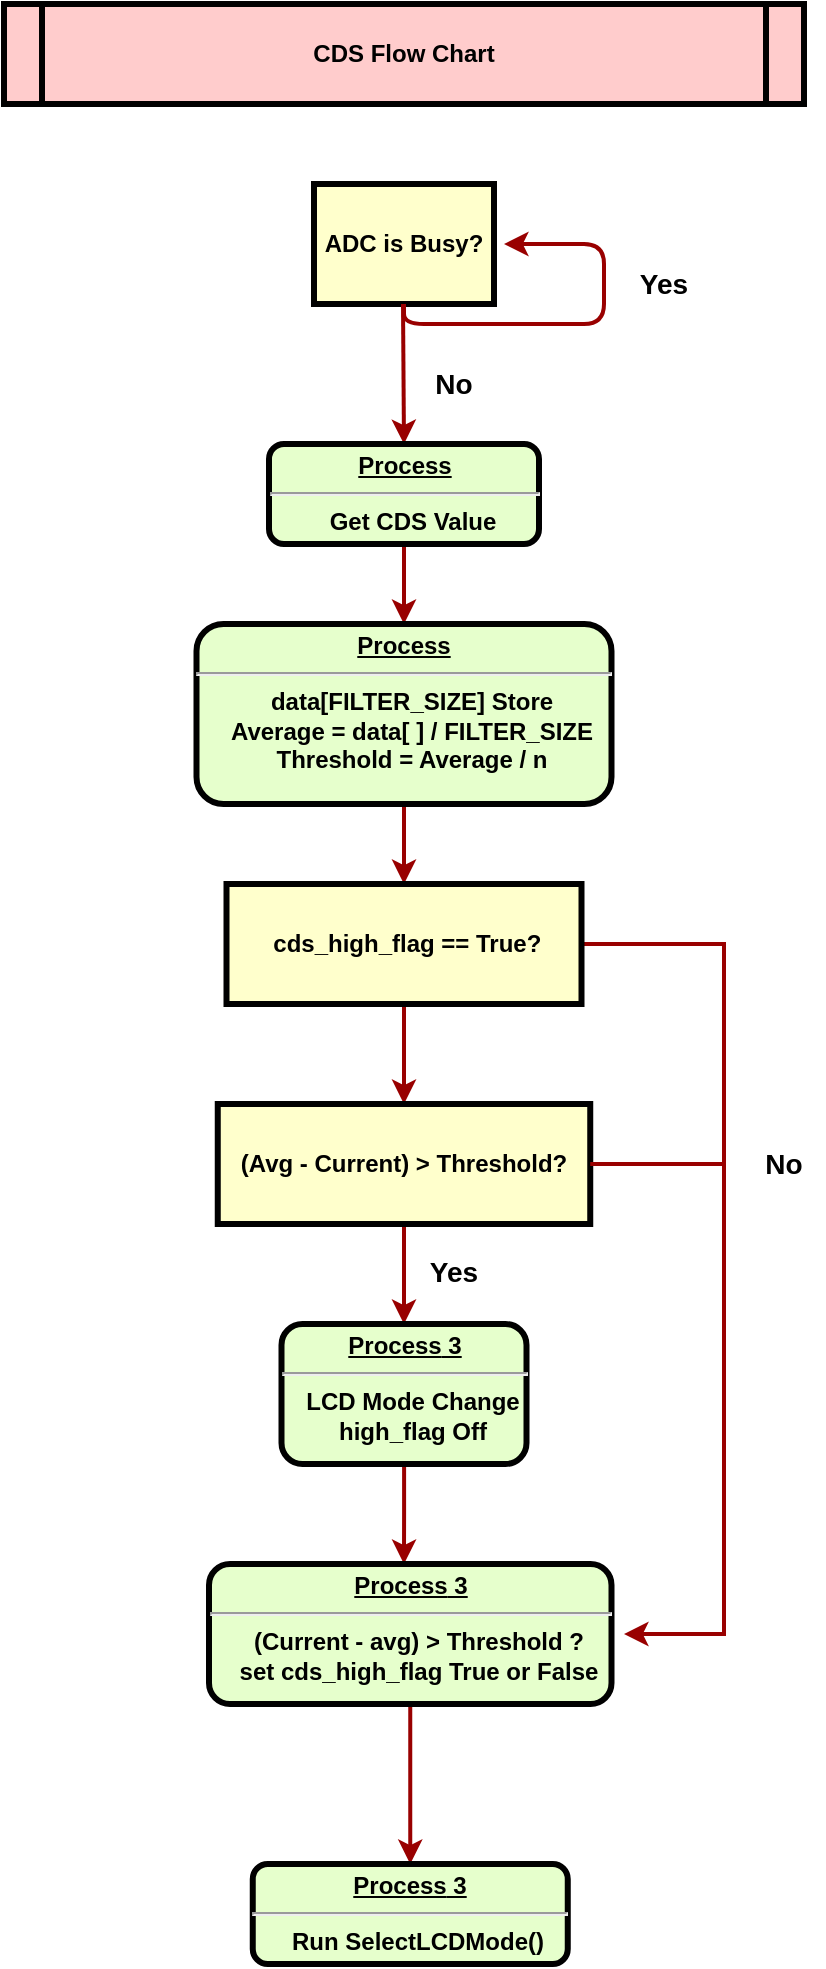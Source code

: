 <mxfile version="13.4.2" type="device"><diagram name="Page-1" id="c7558073-3199-34d8-9f00-42111426c3f3"><mxGraphModel dx="1038" dy="536" grid="1" gridSize="10" guides="1" tooltips="1" connect="1" arrows="1" fold="1" page="1" pageScale="1" pageWidth="826" pageHeight="1169" background="#ffffff" math="0" shadow="0"><root><mxCell id="0"/><mxCell id="1" parent="0"/><mxCell id="j0jJ1Yga0scWz774DXRH-96" value="ADC is Busy?" style="whiteSpace=wrap;align=center;verticalAlign=middle;fontStyle=1;strokeWidth=3;fillColor=#FFFFCC" vertex="1" parent="1"><mxGeometry x="355" y="110.0" width="90" height="60" as="geometry"/></mxCell><mxCell id="j0jJ1Yga0scWz774DXRH-98" value="CDS Flow Chart" style="shape=process;whiteSpace=wrap;align=center;verticalAlign=middle;size=0.048;fontStyle=1;strokeWidth=3;fillColor=#FFCCCC" vertex="1" parent="1"><mxGeometry x="200.0" y="20" width="400" height="50" as="geometry"/></mxCell><mxCell id="j0jJ1Yga0scWz774DXRH-100" value="" style="edgeStyle=segmentEdgeStyle;strokeColor=#990000;strokeWidth=2;exitX=0.5;exitY=1;exitDx=0;exitDy=0;" edge="1" parent="1" source="j0jJ1Yga0scWz774DXRH-96"><mxGeometry width="100" height="100" relative="1" as="geometry"><mxPoint x="400" y="190" as="sourcePoint"/><mxPoint x="450" y="140" as="targetPoint"/><Array as="points"><mxPoint x="400" y="180"/><mxPoint x="500" y="180"/><mxPoint x="500" y="140"/></Array></mxGeometry></mxCell><mxCell id="j0jJ1Yga0scWz774DXRH-101" value="&lt;font style=&quot;font-size: 14px&quot;&gt;&lt;b&gt;Yes&lt;/b&gt;&lt;/font&gt;" style="text;html=1;strokeColor=none;fillColor=none;align=center;verticalAlign=middle;whiteSpace=wrap;rounded=0;" vertex="1" parent="1"><mxGeometry x="510" y="150" width="40" height="20" as="geometry"/></mxCell><mxCell id="j0jJ1Yga0scWz774DXRH-102" value="" style="edgeStyle=none;noEdgeStyle=1;strokeColor=#990000;strokeWidth=2" edge="1" parent="1"><mxGeometry width="100" height="100" relative="1" as="geometry"><mxPoint x="399.5" y="170" as="sourcePoint"/><mxPoint x="400" y="240" as="targetPoint"/></mxGeometry></mxCell><mxCell id="j0jJ1Yga0scWz774DXRH-103" value="&lt;font style=&quot;font-size: 14px&quot;&gt;&lt;b&gt;No&lt;/b&gt;&lt;/font&gt;" style="text;html=1;strokeColor=none;fillColor=none;align=center;verticalAlign=middle;whiteSpace=wrap;rounded=0;" vertex="1" parent="1"><mxGeometry x="405" y="200" width="40" height="20" as="geometry"/></mxCell><mxCell id="j0jJ1Yga0scWz774DXRH-114" style="edgeStyle=orthogonalEdgeStyle;rounded=0;orthogonalLoop=1;jettySize=auto;html=1;exitX=0.5;exitY=1;exitDx=0;exitDy=0;entryX=0.5;entryY=0;entryDx=0;entryDy=0;strokeColor=#990000;strokeWidth=2;" edge="1" parent="1" source="j0jJ1Yga0scWz774DXRH-105" target="j0jJ1Yga0scWz774DXRH-111"><mxGeometry relative="1" as="geometry"/></mxCell><mxCell id="j0jJ1Yga0scWz774DXRH-105" value="&lt;p style=&quot;margin: 0px ; margin-top: 4px ; text-align: center ; text-decoration: underline&quot;&gt;&lt;strong&gt;&lt;strong&gt;Process&lt;/strong&gt;&lt;br&gt;&lt;/strong&gt;&lt;/p&gt;&lt;hr&gt;&lt;p style=&quot;margin: 0px ; margin-left: 8px&quot;&gt;Get CDS Value&lt;/p&gt;" style="verticalAlign=middle;align=center;overflow=fill;fontSize=12;fontFamily=Helvetica;html=1;rounded=1;fontStyle=1;strokeWidth=3;fillColor=#E6FFCC" vertex="1" parent="1"><mxGeometry x="332.5" y="240" width="135" height="50" as="geometry"/></mxCell><mxCell id="j0jJ1Yga0scWz774DXRH-120" style="edgeStyle=orthogonalEdgeStyle;rounded=0;orthogonalLoop=1;jettySize=auto;html=1;exitX=0.5;exitY=1;exitDx=0;exitDy=0;entryX=0.5;entryY=0;entryDx=0;entryDy=0;strokeColor=#990000;strokeWidth=2;" edge="1" parent="1" source="j0jJ1Yga0scWz774DXRH-111" target="j0jJ1Yga0scWz774DXRH-117"><mxGeometry relative="1" as="geometry"/></mxCell><mxCell id="j0jJ1Yga0scWz774DXRH-111" value="&lt;p style=&quot;margin: 0px ; margin-top: 4px ; text-align: center ; text-decoration: underline&quot;&gt;&lt;strong&gt;&lt;strong&gt;Process&lt;/strong&gt;&lt;br&gt;&lt;/strong&gt;&lt;/p&gt;&lt;hr&gt;&lt;p style=&quot;margin: 0px ; margin-left: 8px&quot;&gt;data[FILTER_SIZE] Store&lt;/p&gt;&lt;p style=&quot;margin: 0px ; margin-left: 8px&quot;&gt;Average = data[ ] / FILTER_SIZE&lt;/p&gt;&lt;p style=&quot;margin: 0px ; margin-left: 8px&quot;&gt;Threshold = Average / n&lt;/p&gt;" style="verticalAlign=middle;align=center;overflow=fill;fontSize=12;fontFamily=Helvetica;html=1;rounded=1;fontStyle=1;strokeWidth=3;fillColor=#E6FFCC" vertex="1" parent="1"><mxGeometry x="296.25" y="330" width="207.5" height="90" as="geometry"/></mxCell><mxCell id="j0jJ1Yga0scWz774DXRH-145" style="edgeStyle=orthogonalEdgeStyle;rounded=0;orthogonalLoop=1;jettySize=auto;html=1;exitX=0.5;exitY=1;exitDx=0;exitDy=0;entryX=0.5;entryY=0;entryDx=0;entryDy=0;strokeColor=#990000;strokeWidth=2;" edge="1" parent="1" source="j0jJ1Yga0scWz774DXRH-117" target="j0jJ1Yga0scWz774DXRH-140"><mxGeometry relative="1" as="geometry"/></mxCell><mxCell id="j0jJ1Yga0scWz774DXRH-147" value="" style="edgeStyle=orthogonalEdgeStyle;rounded=0;orthogonalLoop=1;jettySize=auto;html=1;strokeColor=#990000;strokeWidth=2;" edge="1" parent="1" source="j0jJ1Yga0scWz774DXRH-117"><mxGeometry relative="1" as="geometry"><mxPoint x="510" y="835" as="targetPoint"/><Array as="points"><mxPoint x="560" y="490"/><mxPoint x="560" y="835"/></Array></mxGeometry></mxCell><mxCell id="j0jJ1Yga0scWz774DXRH-117" value=" cds_high_flag == True?" style="whiteSpace=wrap;align=center;verticalAlign=middle;fontStyle=1;strokeWidth=3;fillColor=#FFFFCC" vertex="1" parent="1"><mxGeometry x="311.25" y="460" width="177.5" height="60" as="geometry"/></mxCell><mxCell id="j0jJ1Yga0scWz774DXRH-153" value="" style="edgeStyle=orthogonalEdgeStyle;rounded=0;orthogonalLoop=1;jettySize=auto;html=1;strokeColor=#990000;strokeWidth=2;" edge="1" parent="1" source="j0jJ1Yga0scWz774DXRH-140"><mxGeometry relative="1" as="geometry"><mxPoint x="400" y="680" as="targetPoint"/></mxGeometry></mxCell><mxCell id="j0jJ1Yga0scWz774DXRH-140" value="(Avg - Current) &gt; Threshold?" style="whiteSpace=wrap;align=center;verticalAlign=middle;fontStyle=1;strokeWidth=3;fillColor=#FFFFCC" vertex="1" parent="1"><mxGeometry x="306.88" y="570" width="186.24" height="60" as="geometry"/></mxCell><mxCell id="j0jJ1Yga0scWz774DXRH-151" value="&lt;font style=&quot;font-size: 14px&quot;&gt;&lt;b&gt;No&lt;/b&gt;&lt;/font&gt;" style="text;html=1;strokeColor=none;fillColor=none;align=center;verticalAlign=middle;whiteSpace=wrap;rounded=0;" vertex="1" parent="1"><mxGeometry x="570" y="590" width="40" height="20" as="geometry"/></mxCell><mxCell id="j0jJ1Yga0scWz774DXRH-156" value="" style="edgeStyle=orthogonalEdgeStyle;rounded=0;orthogonalLoop=1;jettySize=auto;html=1;strokeColor=#990000;strokeWidth=2;" edge="1" parent="1" source="j0jJ1Yga0scWz774DXRH-154"><mxGeometry relative="1" as="geometry"><mxPoint x="400" y="800" as="targetPoint"/></mxGeometry></mxCell><mxCell id="j0jJ1Yga0scWz774DXRH-154" value="&lt;p style=&quot;margin: 0px ; margin-top: 4px ; text-align: center ; text-decoration: underline&quot;&gt;&lt;strong&gt;&lt;strong&gt;Process&lt;/strong&gt; 3&lt;br&gt;&lt;/strong&gt;&lt;/p&gt;&lt;hr&gt;&lt;p style=&quot;margin: 0px ; margin-left: 8px&quot;&gt;LCD Mode Change&lt;/p&gt;&lt;p style=&quot;margin: 0px ; margin-left: 8px&quot;&gt;high_flag Off&lt;/p&gt;" style="verticalAlign=middle;align=center;overflow=fill;fontSize=12;fontFamily=Helvetica;html=1;rounded=1;fontStyle=1;strokeWidth=3;fillColor=#E6FFCC" vertex="1" parent="1"><mxGeometry x="338.75" y="680" width="122.5" height="70" as="geometry"/></mxCell><mxCell id="j0jJ1Yga0scWz774DXRH-159" value="" style="endArrow=none;html=1;strokeColor=#990000;strokeWidth=2;exitX=1;exitY=0.5;exitDx=0;exitDy=0;" edge="1" parent="1" source="j0jJ1Yga0scWz774DXRH-140"><mxGeometry width="50" height="50" relative="1" as="geometry"><mxPoint x="390" y="710" as="sourcePoint"/><mxPoint x="560" y="600" as="targetPoint"/></mxGeometry></mxCell><mxCell id="j0jJ1Yga0scWz774DXRH-160" value="&lt;font style=&quot;font-size: 14px&quot;&gt;&lt;b&gt;Yes&lt;/b&gt;&lt;/font&gt;" style="text;html=1;strokeColor=none;fillColor=none;align=center;verticalAlign=middle;whiteSpace=wrap;rounded=0;strokeWidth=1;" vertex="1" parent="1"><mxGeometry x="405" y="644" width="40" height="20" as="geometry"/></mxCell><mxCell id="j0jJ1Yga0scWz774DXRH-168" value="" style="edgeStyle=orthogonalEdgeStyle;rounded=0;orthogonalLoop=1;jettySize=auto;html=1;strokeColor=#990000;strokeWidth=2;" edge="1" parent="1" source="j0jJ1Yga0scWz774DXRH-166" target="j0jJ1Yga0scWz774DXRH-167"><mxGeometry relative="1" as="geometry"/></mxCell><mxCell id="j0jJ1Yga0scWz774DXRH-166" value="&lt;p style=&quot;margin: 0px ; margin-top: 4px ; text-align: center ; text-decoration: underline&quot;&gt;&lt;strong&gt;&lt;strong&gt;Process&lt;/strong&gt; 3&lt;br&gt;&lt;/strong&gt;&lt;/p&gt;&lt;hr&gt;&lt;p style=&quot;margin: 0px ; margin-left: 8px&quot;&gt;(Current - avg) &amp;gt; Threshold ?&lt;/p&gt;&lt;p style=&quot;margin: 0px ; margin-left: 8px&quot;&gt;set cds_high_flag True or False&lt;/p&gt;" style="verticalAlign=middle;align=center;overflow=fill;fontSize=12;fontFamily=Helvetica;html=1;rounded=1;fontStyle=1;strokeWidth=3;fillColor=#E6FFCC" vertex="1" parent="1"><mxGeometry x="302.5" y="800" width="201.25" height="70" as="geometry"/></mxCell><mxCell id="j0jJ1Yga0scWz774DXRH-167" value="&lt;p style=&quot;margin: 0px ; margin-top: 4px ; text-align: center ; text-decoration: underline&quot;&gt;&lt;strong&gt;&lt;strong&gt;Process&lt;/strong&gt; 3&lt;br&gt;&lt;/strong&gt;&lt;/p&gt;&lt;hr&gt;&lt;p style=&quot;margin: 0px ; margin-left: 8px&quot;&gt;Run SelectLCDMode()&lt;/p&gt;" style="verticalAlign=middle;align=center;overflow=fill;fontSize=12;fontFamily=Helvetica;html=1;rounded=1;fontStyle=1;strokeWidth=3;fillColor=#E6FFCC" vertex="1" parent="1"><mxGeometry x="324.38" y="950" width="157.5" height="50" as="geometry"/></mxCell></root></mxGraphModel></diagram></mxfile>